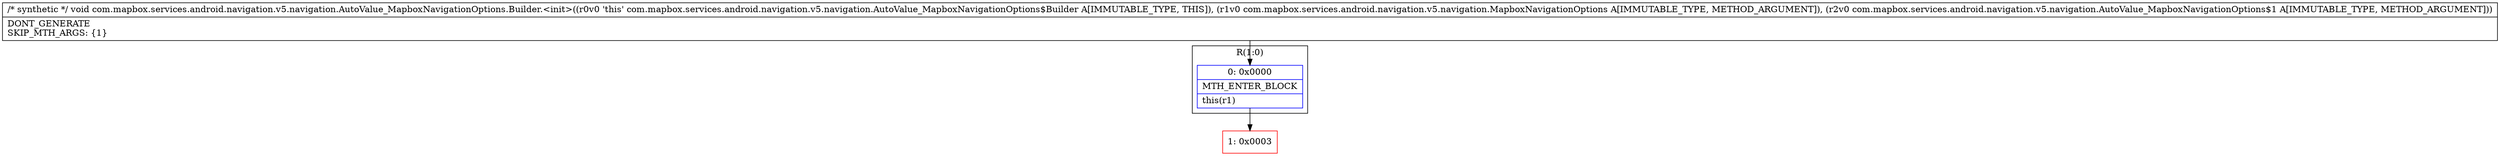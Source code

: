 digraph "CFG forcom.mapbox.services.android.navigation.v5.navigation.AutoValue_MapboxNavigationOptions.Builder.\<init\>(Lcom\/mapbox\/services\/android\/navigation\/v5\/navigation\/MapboxNavigationOptions;Lcom\/mapbox\/services\/android\/navigation\/v5\/navigation\/AutoValue_MapboxNavigationOptions$1;)V" {
subgraph cluster_Region_489001298 {
label = "R(1:0)";
node [shape=record,color=blue];
Node_0 [shape=record,label="{0\:\ 0x0000|MTH_ENTER_BLOCK\l|this(r1)\l}"];
}
Node_1 [shape=record,color=red,label="{1\:\ 0x0003}"];
MethodNode[shape=record,label="{\/* synthetic *\/ void com.mapbox.services.android.navigation.v5.navigation.AutoValue_MapboxNavigationOptions.Builder.\<init\>((r0v0 'this' com.mapbox.services.android.navigation.v5.navigation.AutoValue_MapboxNavigationOptions$Builder A[IMMUTABLE_TYPE, THIS]), (r1v0 com.mapbox.services.android.navigation.v5.navigation.MapboxNavigationOptions A[IMMUTABLE_TYPE, METHOD_ARGUMENT]), (r2v0 com.mapbox.services.android.navigation.v5.navigation.AutoValue_MapboxNavigationOptions$1 A[IMMUTABLE_TYPE, METHOD_ARGUMENT]))  | DONT_GENERATE\lSKIP_MTH_ARGS: \{1\}\l}"];
MethodNode -> Node_0;
Node_0 -> Node_1;
}

